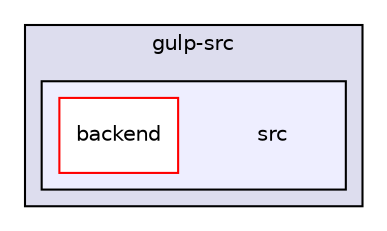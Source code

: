 digraph "gulp-src/src" {
  compound=true
  node [ fontsize="10", fontname="Helvetica"];
  edge [ labelfontsize="10", labelfontname="Helvetica"];
  subgraph clusterdir_48fbec1a15b34b0d7fc912c5a8c85139 {
    graph [ bgcolor="#ddddee", pencolor="black", label="gulp-src" fontname="Helvetica", fontsize="10", URL="dir_48fbec1a15b34b0d7fc912c5a8c85139.html"]
  subgraph clusterdir_05fe1363c03a71aa44e3040e7603802f {
    graph [ bgcolor="#eeeeff", pencolor="black", label="" URL="dir_05fe1363c03a71aa44e3040e7603802f.html"];
    dir_05fe1363c03a71aa44e3040e7603802f [shape=plaintext label="src"];
    dir_d2b1076f9d80e6afe8980cdb1d5718d4 [shape=box label="backend" color="red" fillcolor="white" style="filled" URL="dir_d2b1076f9d80e6afe8980cdb1d5718d4.html"];
  }
  }
}

